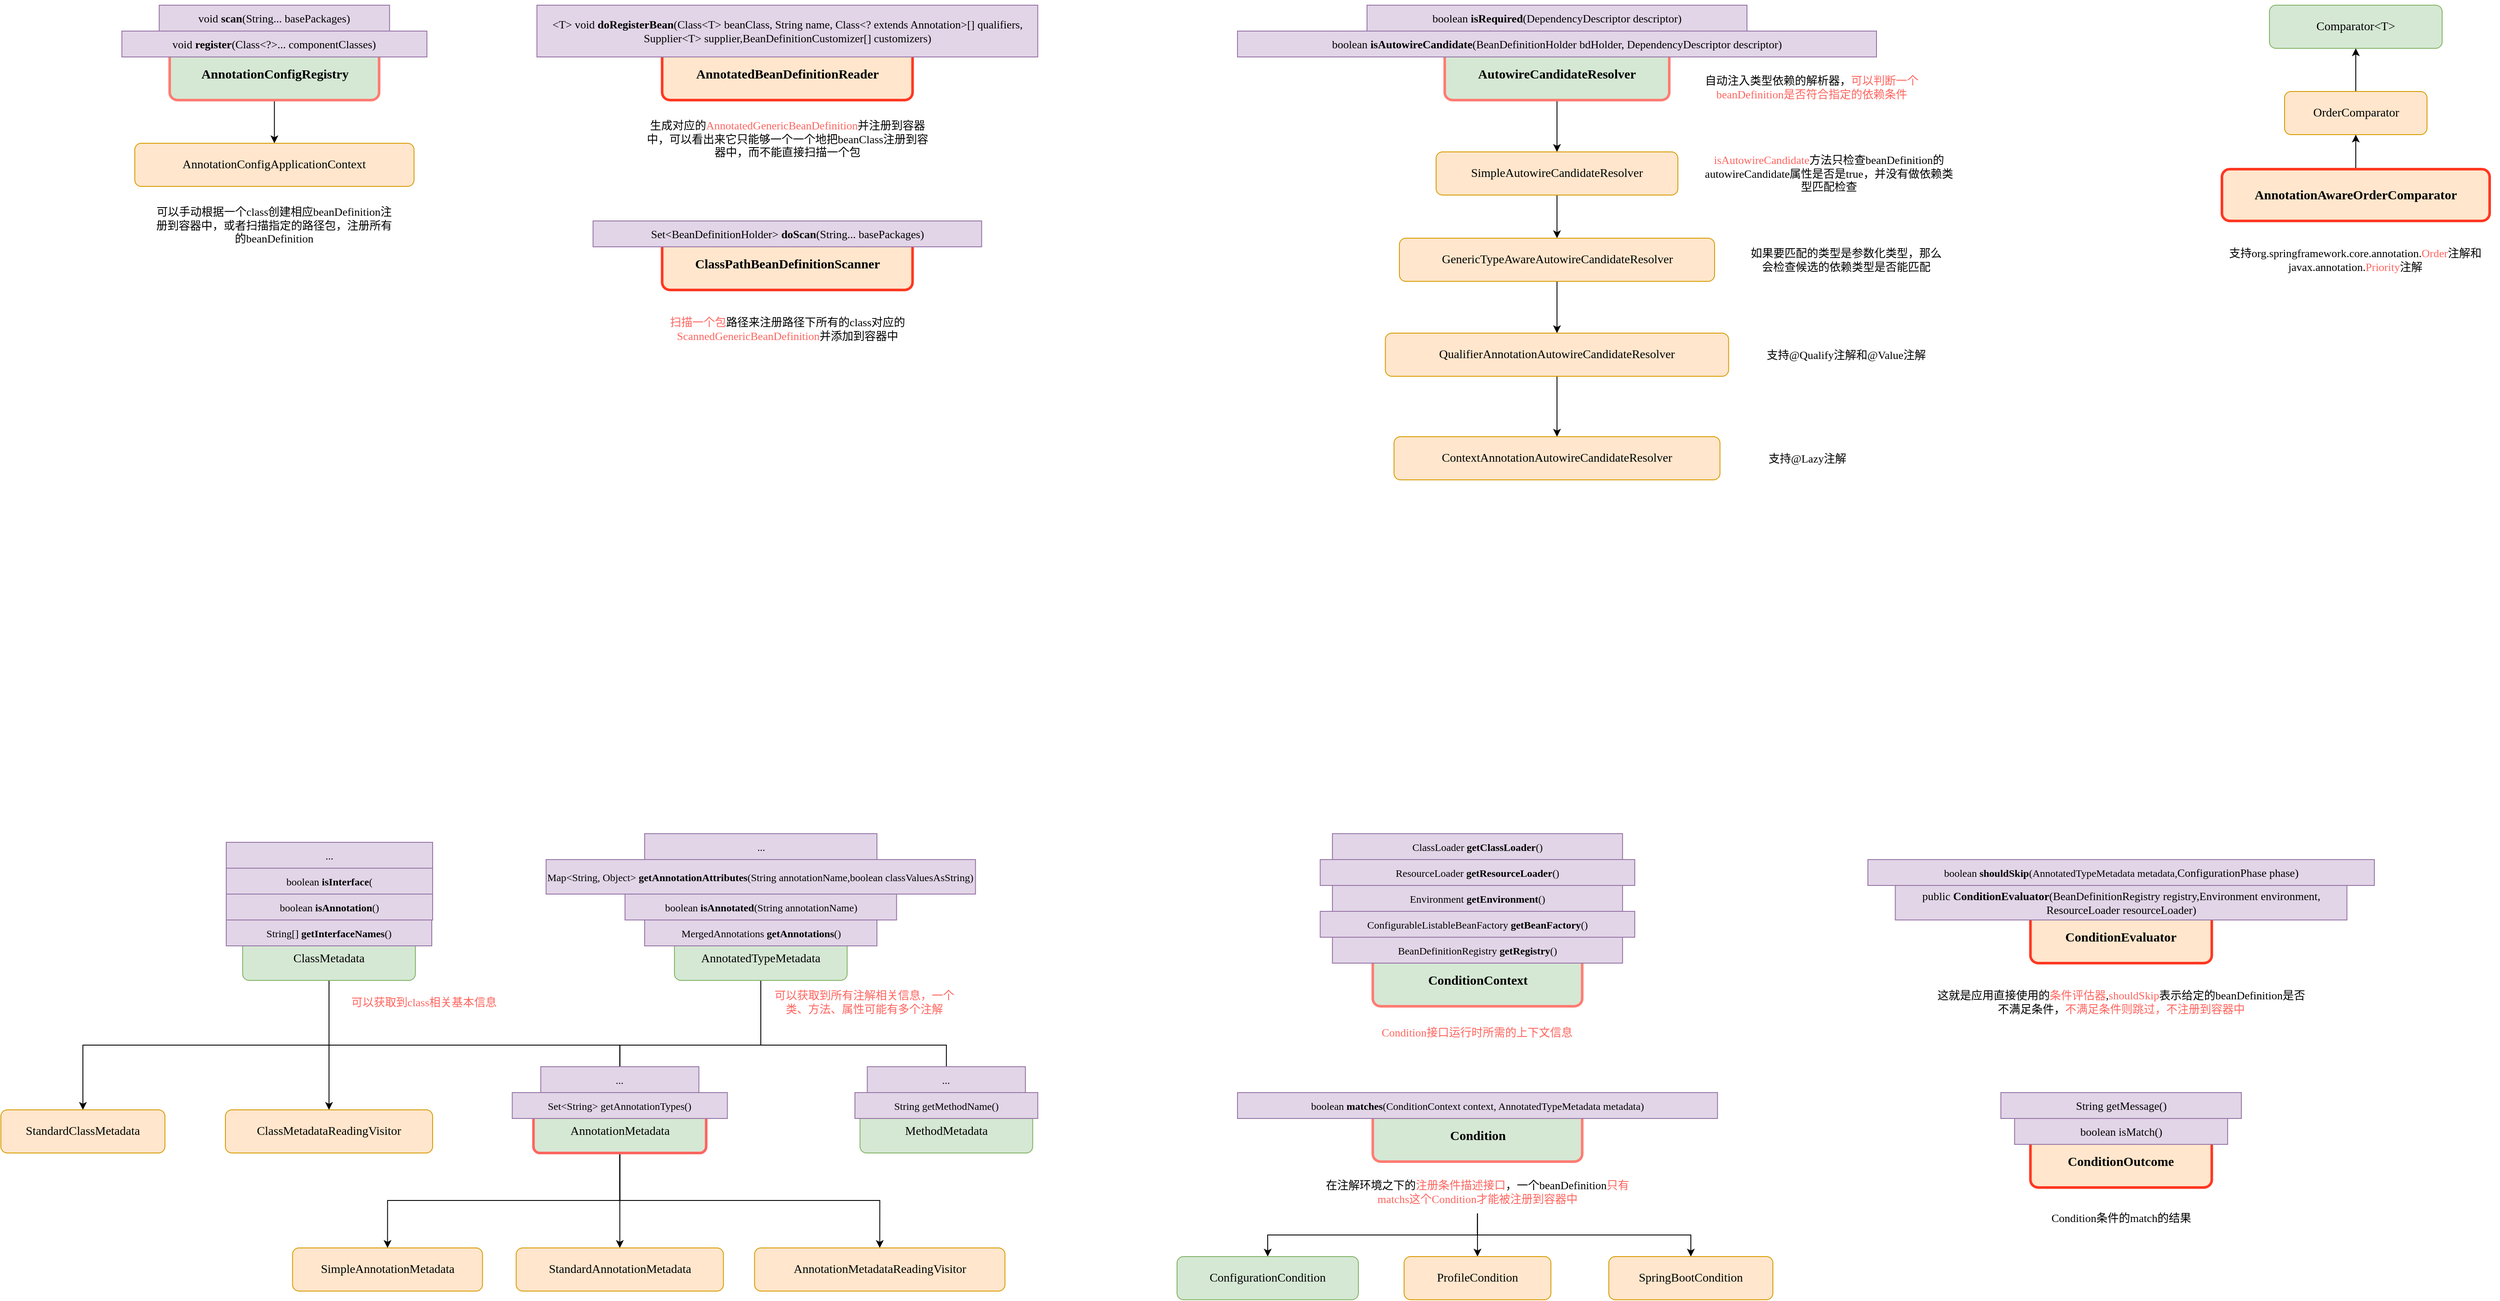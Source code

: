 <mxfile version="13.0.3" type="google"><diagram id="8NYRrBL7XWvemKM7PlfR" name="Page-1"><mxGraphModel dx="1426" dy="-1544" grid="1" gridSize="10" guides="1" tooltips="1" connect="1" arrows="1" fold="1" page="1" pageScale="1" pageWidth="827" pageHeight="1169" math="0" shadow="0"><root><mxCell id="0"/><mxCell id="1" parent="0"/><mxCell id="WQTtd2oGuUs_yXmjrwcn-8" style="edgeStyle=orthogonalEdgeStyle;rounded=0;orthogonalLoop=1;jettySize=auto;html=1;exitX=0.5;exitY=1;exitDx=0;exitDy=0;entryX=0.5;entryY=0;entryDx=0;entryDy=0;" parent="1" source="WQTtd2oGuUs_yXmjrwcn-1" target="WQTtd2oGuUs_yXmjrwcn-6" edge="1"><mxGeometry relative="1" as="geometry"/></mxCell><mxCell id="WQTtd2oGuUs_yXmjrwcn-1" value="&lt;pre style=&quot;font-family: &amp;#34;menlo&amp;#34;&quot;&gt;&lt;pre style=&quot;font-family: &amp;#34;menlo&amp;#34; ; font-size: 11.3pt&quot;&gt;&lt;pre style=&quot;font-family: &amp;#34;menlo&amp;#34; ; font-size: 11.3pt&quot;&gt;&lt;b&gt;AnnotationConfigRegistry&lt;/b&gt;&lt;/pre&gt;&lt;/pre&gt;&lt;/pre&gt;" style="rounded=1;whiteSpace=wrap;html=1;fontFamily=menlo;fillColor=#d5e8d4;strokeColor=#FF7C73;strokeWidth=3;" parent="1" vertex="1"><mxGeometry x="273.5" y="2450" width="242.5" height="60" as="geometry"/></mxCell><mxCell id="WQTtd2oGuUs_yXmjrwcn-2" value="&lt;pre style=&quot;font-family: &amp;#34;menlo&amp;#34;&quot;&gt;&lt;pre style=&quot;font-family: &amp;#34;menlo&amp;#34;&quot;&gt;&lt;font style=&quot;font-size: 13px&quot;&gt;void&lt;span style=&quot;font-weight: bold&quot;&gt; &lt;/span&gt;&lt;b&gt;register&lt;/b&gt;(Class&amp;lt;?&amp;gt;... componentClasses)&lt;/font&gt;&lt;/pre&gt;&lt;/pre&gt;" style="rounded=0;whiteSpace=wrap;html=1;fontSize=13;fillColor=#e1d5e7;strokeColor=#9673a6;" parent="1" vertex="1"><mxGeometry x="218.13" y="2430" width="353.25" height="30" as="geometry"/></mxCell><mxCell id="WQTtd2oGuUs_yXmjrwcn-6" value="&lt;pre style=&quot;font-family: &amp;#34;menlo&amp;#34;&quot;&gt;&lt;pre style=&quot;font-family: &amp;#34;menlo&amp;#34;&quot;&gt;&lt;pre style=&quot;font-family: &amp;#34;menlo&amp;#34;&quot;&gt;&lt;pre style=&quot;font-family: &amp;#34;menlo&amp;#34;&quot;&gt;&lt;pre style=&quot;font-family: &amp;#34;menlo&amp;#34;&quot;&gt;&lt;pre style=&quot;font-family: &amp;#34;menlo&amp;#34;&quot;&gt;&lt;pre style=&quot;font-family: &amp;#34;menlo&amp;#34;&quot;&gt;&lt;pre style=&quot;font-family: &amp;#34;menlo&amp;#34;&quot;&gt;&lt;pre style=&quot;font-family: &amp;#34;menlo&amp;#34;&quot;&gt;&lt;pre style=&quot;font-family: &amp;#34;menlo&amp;#34;&quot;&gt;&lt;font style=&quot;font-size: 14px&quot;&gt;AnnotationConfigApplicationContext&lt;/font&gt;&lt;/pre&gt;&lt;/pre&gt;&lt;/pre&gt;&lt;/pre&gt;&lt;/pre&gt;&lt;/pre&gt;&lt;/pre&gt;&lt;/pre&gt;&lt;/pre&gt;&lt;/pre&gt;" style="rounded=1;whiteSpace=wrap;html=1;fontFamily=menlo;fillColor=#ffe6cc;strokeColor=#d79b00;" parent="1" vertex="1"><mxGeometry x="233.08" y="2560" width="323.36" height="50" as="geometry"/></mxCell><mxCell id="WQTtd2oGuUs_yXmjrwcn-7" value="&lt;pre style=&quot;font-family: &amp;#34;menlo&amp;#34;&quot;&gt;&lt;pre style=&quot;font-family: &amp;#34;menlo&amp;#34;&quot;&gt;&lt;pre style=&quot;font-family: &amp;#34;menlo&amp;#34;&quot;&gt;&lt;font style=&quot;font-size: 13px&quot;&gt;void&lt;span style=&quot;font-weight: bold&quot;&gt; &lt;/span&gt;&lt;b&gt;scan&lt;/b&gt;(String... basePackages)&lt;/font&gt;&lt;/pre&gt;&lt;/pre&gt;&lt;/pre&gt;" style="rounded=0;whiteSpace=wrap;html=1;fontSize=13;fillColor=#e1d5e7;strokeColor=#9673a6;" parent="1" vertex="1"><mxGeometry x="261.38" y="2400" width="266.75" height="30" as="geometry"/></mxCell><mxCell id="WQTtd2oGuUs_yXmjrwcn-9" value="&lt;font face=&quot;menlo&quot;&gt;&lt;span style=&quot;font-size: 13px&quot;&gt;可以手动根据一个class创建相应beanDefinition注册到容器中，或者扫描指定的路径包，注册所有的beanDefinition&lt;/span&gt;&lt;/font&gt;" style="text;html=1;strokeColor=none;fillColor=none;align=center;verticalAlign=middle;whiteSpace=wrap;rounded=0;" parent="1" vertex="1"><mxGeometry x="253.12" y="2630" width="283.25" height="50" as="geometry"/></mxCell><mxCell id="WQTtd2oGuUs_yXmjrwcn-10" value="&lt;pre style=&quot;font-family: &amp;#34;menlo&amp;#34;&quot;&gt;&lt;pre style=&quot;font-family: &amp;#34;menlo&amp;#34; ; font-size: 11.3pt&quot;&gt;&lt;pre style=&quot;font-family: &amp;#34;menlo&amp;#34; ; font-size: 11.3pt&quot;&gt;&lt;pre style=&quot;font-family: &amp;#34;menlo&amp;#34; ; font-size: 11.3pt&quot;&gt;&lt;pre style=&quot;font-family: &amp;#34;menlo&amp;#34; ; font-size: 11.3pt&quot;&gt;&lt;b&gt;AnnotatedBeanDefinitionReader&lt;/b&gt;&lt;/pre&gt;&lt;/pre&gt;&lt;/pre&gt;&lt;/pre&gt;&lt;/pre&gt;" style="rounded=1;whiteSpace=wrap;html=1;fontFamily=menlo;fillColor=#ffe6cc;strokeColor=#FF3721;strokeWidth=3;" parent="1" vertex="1"><mxGeometry x="843.75" y="2450" width="290" height="60" as="geometry"/></mxCell><mxCell id="WQTtd2oGuUs_yXmjrwcn-12" value="&lt;font style=&quot;font-size: 13px&quot;&gt;&lt;font face=&quot;menlo&quot;&gt;生成对应的&lt;/font&gt;&lt;span style=&quot;font-family: &amp;#34;menlo&amp;#34;&quot;&gt;&lt;font color=&quot;#ff645e&quot;&gt;AnnotatedGenericBeanDefinition&lt;/font&gt;并注册到容器中，可以看出来它只能够一个一个地把beanClass注册到容器中，而不能直接扫描一个包&lt;/span&gt;&lt;/font&gt;" style="text;html=1;strokeColor=none;fillColor=none;align=center;verticalAlign=middle;whiteSpace=wrap;rounded=0;fontSize=13;fontFamily=menlo;" parent="1" vertex="1"><mxGeometry x="822.75" y="2520" width="332" height="70" as="geometry"/></mxCell><mxCell id="WQTtd2oGuUs_yXmjrwcn-14" value="&lt;font face=&quot;menlo&quot;&gt;&amp;lt;T&amp;gt; void &lt;b&gt;doRegisterBean&lt;/b&gt;(Class&amp;lt;T&amp;gt; beanClass, String name, Class&amp;lt;? extends Annotation&amp;gt;[] qualifiers, Supplier&amp;lt;T&amp;gt; supplier,BeanDefinitionCustomizer[] customizers)&lt;/font&gt;" style="rounded=0;fontSize=13;fillColor=#e1d5e7;strokeColor=#9673a6;whiteSpace=wrap;html=1;" parent="1" vertex="1"><mxGeometry x="698.75" y="2400" width="580" height="60" as="geometry"/></mxCell><mxCell id="WQTtd2oGuUs_yXmjrwcn-15" value="&lt;pre style=&quot;font-family: &amp;#34;menlo&amp;#34;&quot;&gt;&lt;pre style=&quot;font-family: &amp;#34;menlo&amp;#34; ; font-size: 11.3pt&quot;&gt;&lt;pre style=&quot;font-family: &amp;#34;menlo&amp;#34; ; font-size: 11.3pt&quot;&gt;&lt;pre style=&quot;font-family: &amp;#34;menlo&amp;#34; ; font-size: 11.3pt&quot;&gt;&lt;pre style=&quot;font-family: &amp;#34;menlo&amp;#34; ; font-size: 11.3pt&quot;&gt;&lt;pre style=&quot;font-family: &amp;#34;menlo&amp;#34; ; font-size: 11.3pt&quot;&gt;&lt;b&gt;ClassPathBeanDefinitionScanner&lt;/b&gt;&lt;/pre&gt;&lt;/pre&gt;&lt;/pre&gt;&lt;/pre&gt;&lt;/pre&gt;&lt;/pre&gt;" style="rounded=1;whiteSpace=wrap;html=1;fontFamily=menlo;fillColor=#ffe6cc;strokeColor=#FF3721;strokeWidth=3;" parent="1" vertex="1"><mxGeometry x="843.75" y="2670" width="290" height="60" as="geometry"/></mxCell><mxCell id="WQTtd2oGuUs_yXmjrwcn-16" value="&lt;font color=&quot;#ff645e&quot;&gt;扫描一个包&lt;/font&gt;路径来注册路径下所有的class对应的&lt;span style=&quot;font-family: &amp;#34;menlo&amp;#34;&quot;&gt;&lt;font style=&quot;font-size: 13px&quot; color=&quot;#ff645e&quot;&gt;ScannedGenericBeanDefinition&lt;/font&gt;&lt;font style=&quot;font-size: 13px&quot;&gt;并添加到容器中&lt;/font&gt;&lt;/span&gt;" style="text;html=1;strokeColor=none;fillColor=none;align=center;verticalAlign=middle;whiteSpace=wrap;rounded=0;fontSize=13;fontFamily=menlo;" parent="1" vertex="1"><mxGeometry x="822.75" y="2750" width="332" height="50" as="geometry"/></mxCell><mxCell id="WQTtd2oGuUs_yXmjrwcn-17" value="&lt;pre style=&quot;font-family: &amp;#34;menlo&amp;#34;&quot;&gt;&lt;font style=&quot;font-size: 13px&quot;&gt;Set&amp;lt;BeanDefinitionHolder&amp;gt; &lt;b&gt;doScan&lt;/b&gt;(String... basePackages)&lt;/font&gt;&lt;/pre&gt;" style="rounded=0;fontSize=13;fillColor=#e1d5e7;strokeColor=#9673a6;whiteSpace=wrap;html=1;" parent="1" vertex="1"><mxGeometry x="763.75" y="2650" width="450" height="30" as="geometry"/></mxCell><mxCell id="WQTtd2oGuUs_yXmjrwcn-32" style="edgeStyle=orthogonalEdgeStyle;rounded=0;orthogonalLoop=1;jettySize=auto;html=1;exitX=0.5;exitY=1;exitDx=0;exitDy=0;entryX=0.5;entryY=0;entryDx=0;entryDy=0;" parent="1" source="WQTtd2oGuUs_yXmjrwcn-18" target="WQTtd2oGuUs_yXmjrwcn-31" edge="1"><mxGeometry relative="1" as="geometry"/></mxCell><mxCell id="WQTtd2oGuUs_yXmjrwcn-34" style="edgeStyle=orthogonalEdgeStyle;rounded=0;orthogonalLoop=1;jettySize=auto;html=1;exitX=0.5;exitY=1;exitDx=0;exitDy=0;entryX=0.5;entryY=0;entryDx=0;entryDy=0;" parent="1" source="WQTtd2oGuUs_yXmjrwcn-18" target="WQTtd2oGuUs_yXmjrwcn-33" edge="1"><mxGeometry relative="1" as="geometry"/></mxCell><mxCell id="WQTtd2oGuUs_yXmjrwcn-38" style="edgeStyle=orthogonalEdgeStyle;rounded=0;orthogonalLoop=1;jettySize=auto;html=1;exitX=0.5;exitY=1;exitDx=0;exitDy=0;entryX=0.5;entryY=0;entryDx=0;entryDy=0;" parent="1" source="WQTtd2oGuUs_yXmjrwcn-18" target="WQTtd2oGuUs_yXmjrwcn-35" edge="1"><mxGeometry relative="1" as="geometry"/></mxCell><mxCell id="WQTtd2oGuUs_yXmjrwcn-18" value="&lt;pre style=&quot;font-family: &amp;#34;menlo&amp;#34;&quot;&gt;&lt;pre style=&quot;font-family: &amp;#34;menlo&amp;#34;&quot;&gt;&lt;pre style=&quot;font-family: &amp;#34;menlo&amp;#34;&quot;&gt;&lt;font style=&quot;font-size: 14px&quot;&gt;AnnotationMetadata&lt;/font&gt;&lt;/pre&gt;&lt;/pre&gt;&lt;/pre&gt;" style="rounded=1;whiteSpace=wrap;html=1;fontFamily=menlo;fillColor=#d5e8d4;strokeColor=#FF645E;strokeWidth=3;" parent="1" vertex="1"><mxGeometry x="694.75" y="3680" width="200" height="50" as="geometry"/></mxCell><mxCell id="WQTtd2oGuUs_yXmjrwcn-24" style="edgeStyle=orthogonalEdgeStyle;rounded=0;orthogonalLoop=1;jettySize=auto;html=1;exitX=0.5;exitY=1;exitDx=0;exitDy=0;entryX=0.5;entryY=0;entryDx=0;entryDy=0;" parent="1" source="WQTtd2oGuUs_yXmjrwcn-19" target="WQTtd2oGuUs_yXmjrwcn-23" edge="1"><mxGeometry relative="1" as="geometry"/></mxCell><mxCell id="WQTtd2oGuUs_yXmjrwcn-26" style="edgeStyle=orthogonalEdgeStyle;rounded=0;orthogonalLoop=1;jettySize=auto;html=1;exitX=0.5;exitY=1;exitDx=0;exitDy=0;entryX=0.5;entryY=0;entryDx=0;entryDy=0;" parent="1" source="WQTtd2oGuUs_yXmjrwcn-19" target="WQTtd2oGuUs_yXmjrwcn-25" edge="1"><mxGeometry relative="1" as="geometry"/></mxCell><mxCell id="WQTtd2oGuUs_yXmjrwcn-27" style="edgeStyle=orthogonalEdgeStyle;rounded=0;orthogonalLoop=1;jettySize=auto;html=1;exitX=0.5;exitY=1;exitDx=0;exitDy=0;entryX=0.5;entryY=0;entryDx=0;entryDy=0;" parent="1" source="WQTtd2oGuUs_yXmjrwcn-19" target="WQTtd2oGuUs_yXmjrwcn-18" edge="1"><mxGeometry relative="1" as="geometry"/></mxCell><mxCell id="WQTtd2oGuUs_yXmjrwcn-19" value="&lt;pre style=&quot;font-family: &amp;#34;menlo&amp;#34;&quot;&gt;&lt;pre style=&quot;font-family: &amp;#34;menlo&amp;#34;&quot;&gt;&lt;pre style=&quot;font-family: &amp;#34;menlo&amp;#34;&quot;&gt;&lt;pre style=&quot;font-family: &amp;#34;menlo&amp;#34;&quot;&gt;&lt;font style=&quot;font-size: 14px&quot;&gt;ClassMetadata&lt;/font&gt;&lt;/pre&gt;&lt;/pre&gt;&lt;/pre&gt;&lt;/pre&gt;" style="rounded=1;whiteSpace=wrap;html=1;fontFamily=menlo;fillColor=#d5e8d4;strokeColor=#82b366;" parent="1" vertex="1"><mxGeometry x="358" y="3480" width="200" height="50" as="geometry"/></mxCell><mxCell id="WQTtd2oGuUs_yXmjrwcn-28" style="edgeStyle=orthogonalEdgeStyle;rounded=0;orthogonalLoop=1;jettySize=auto;html=1;exitX=0.5;exitY=1;exitDx=0;exitDy=0;entryX=0.5;entryY=0;entryDx=0;entryDy=0;" parent="1" source="WQTtd2oGuUs_yXmjrwcn-20" target="WQTtd2oGuUs_yXmjrwcn-18" edge="1"><mxGeometry relative="1" as="geometry"/></mxCell><mxCell id="WQTtd2oGuUs_yXmjrwcn-30" style="edgeStyle=orthogonalEdgeStyle;rounded=0;orthogonalLoop=1;jettySize=auto;html=1;exitX=0.5;exitY=1;exitDx=0;exitDy=0;entryX=0.5;entryY=0;entryDx=0;entryDy=0;" parent="1" source="WQTtd2oGuUs_yXmjrwcn-20" target="WQTtd2oGuUs_yXmjrwcn-29" edge="1"><mxGeometry relative="1" as="geometry"/></mxCell><mxCell id="WQTtd2oGuUs_yXmjrwcn-20" value="&lt;pre style=&quot;font-family: &amp;#34;menlo&amp;#34;&quot;&gt;&lt;pre style=&quot;font-family: &amp;#34;menlo&amp;#34;&quot;&gt;&lt;pre style=&quot;font-family: &amp;#34;menlo&amp;#34;&quot;&gt;&lt;pre style=&quot;font-family: &amp;#34;menlo&amp;#34;&quot;&gt;&lt;pre style=&quot;font-family: &amp;#34;menlo&amp;#34;&quot;&gt;&lt;font style=&quot;font-size: 14px&quot;&gt;AnnotatedTypeMetadata&lt;/font&gt;&lt;/pre&gt;&lt;/pre&gt;&lt;/pre&gt;&lt;/pre&gt;&lt;/pre&gt;" style="rounded=1;whiteSpace=wrap;html=1;fontFamily=menlo;fillColor=#d5e8d4;strokeColor=#82b366;" parent="1" vertex="1"><mxGeometry x="858" y="3480" width="200" height="50" as="geometry"/></mxCell><mxCell id="WQTtd2oGuUs_yXmjrwcn-23" value="&lt;pre style=&quot;font-family: &amp;#34;menlo&amp;#34;&quot;&gt;&lt;pre style=&quot;font-family: &amp;#34;menlo&amp;#34;&quot;&gt;&lt;pre style=&quot;font-family: &amp;#34;menlo&amp;#34;&quot;&gt;&lt;pre style=&quot;font-family: &amp;#34;menlo&amp;#34;&quot;&gt;&lt;pre style=&quot;font-family: &amp;#34;menlo&amp;#34;&quot;&gt;&lt;pre style=&quot;font-family: &amp;#34;menlo&amp;#34;&quot;&gt;&lt;font style=&quot;font-size: 14px&quot;&gt;StandardClassMetadata&lt;/font&gt;&lt;/pre&gt;&lt;/pre&gt;&lt;/pre&gt;&lt;/pre&gt;&lt;/pre&gt;&lt;/pre&gt;" style="rounded=1;whiteSpace=wrap;html=1;fontFamily=menlo;fillColor=#ffe6cc;strokeColor=#d79b00;" parent="1" vertex="1"><mxGeometry x="78" y="3680" width="190" height="50" as="geometry"/></mxCell><mxCell id="WQTtd2oGuUs_yXmjrwcn-25" value="&lt;pre style=&quot;font-family: &amp;#34;menlo&amp;#34;&quot;&gt;&lt;pre style=&quot;font-family: &amp;#34;menlo&amp;#34;&quot;&gt;&lt;pre style=&quot;font-family: &amp;#34;menlo&amp;#34;&quot;&gt;&lt;pre style=&quot;font-family: &amp;#34;menlo&amp;#34;&quot;&gt;&lt;pre style=&quot;font-family: &amp;#34;menlo&amp;#34;&quot;&gt;&lt;pre style=&quot;font-family: &amp;#34;menlo&amp;#34;&quot;&gt;&lt;pre style=&quot;font-family: &amp;#34;menlo&amp;#34;&quot;&gt;&lt;font style=&quot;font-size: 14px&quot;&gt;ClassMetadataReadingVisitor&lt;/font&gt;&lt;/pre&gt;&lt;/pre&gt;&lt;/pre&gt;&lt;/pre&gt;&lt;/pre&gt;&lt;/pre&gt;&lt;/pre&gt;" style="rounded=1;whiteSpace=wrap;html=1;fontFamily=menlo;fillColor=#ffe6cc;strokeColor=#d79b00;" parent="1" vertex="1"><mxGeometry x="338" y="3680" width="240" height="50" as="geometry"/></mxCell><mxCell id="WQTtd2oGuUs_yXmjrwcn-29" value="&lt;pre style=&quot;font-family: &amp;#34;menlo&amp;#34;&quot;&gt;&lt;pre style=&quot;font-family: &amp;#34;menlo&amp;#34;&quot;&gt;&lt;pre style=&quot;font-family: &amp;#34;menlo&amp;#34;&quot;&gt;&lt;pre style=&quot;font-family: &amp;#34;menlo&amp;#34;&quot;&gt;&lt;font style=&quot;font-size: 14px&quot;&gt;MethodMetadata&lt;/font&gt;&lt;/pre&gt;&lt;/pre&gt;&lt;/pre&gt;&lt;/pre&gt;" style="rounded=1;whiteSpace=wrap;html=1;fontFamily=menlo;fillColor=#d5e8d4;strokeColor=#82b366;" parent="1" vertex="1"><mxGeometry x="1072.88" y="3680" width="200" height="50" as="geometry"/></mxCell><mxCell id="WQTtd2oGuUs_yXmjrwcn-31" value="&lt;pre style=&quot;font-family: &amp;#34;menlo&amp;#34;&quot;&gt;&lt;pre style=&quot;font-family: &amp;#34;menlo&amp;#34;&quot;&gt;&lt;pre style=&quot;font-family: &amp;#34;menlo&amp;#34;&quot;&gt;&lt;pre style=&quot;font-family: &amp;#34;menlo&amp;#34;&quot;&gt;&lt;pre style=&quot;font-family: &amp;#34;menlo&amp;#34;&quot;&gt;&lt;pre style=&quot;font-family: &amp;#34;menlo&amp;#34;&quot;&gt;&lt;pre style=&quot;font-family: &amp;#34;menlo&amp;#34;&quot;&gt;&lt;font style=&quot;font-size: 14px&quot;&gt;SimpleAnnotationMetadata&lt;/font&gt;&lt;/pre&gt;&lt;/pre&gt;&lt;/pre&gt;&lt;/pre&gt;&lt;/pre&gt;&lt;/pre&gt;&lt;/pre&gt;" style="rounded=1;whiteSpace=wrap;html=1;fontFamily=menlo;fillColor=#ffe6cc;strokeColor=#d79b00;" parent="1" vertex="1"><mxGeometry x="415.75" y="3840" width="220" height="50" as="geometry"/></mxCell><mxCell id="WQTtd2oGuUs_yXmjrwcn-33" value="&lt;pre style=&quot;font-family: &amp;#34;menlo&amp;#34;&quot;&gt;&lt;pre style=&quot;font-family: &amp;#34;menlo&amp;#34;&quot;&gt;&lt;pre style=&quot;font-family: &amp;#34;menlo&amp;#34;&quot;&gt;&lt;pre style=&quot;font-family: &amp;#34;menlo&amp;#34;&quot;&gt;&lt;pre style=&quot;font-family: &amp;#34;menlo&amp;#34;&quot;&gt;&lt;pre style=&quot;font-family: &amp;#34;menlo&amp;#34;&quot;&gt;&lt;pre style=&quot;font-family: &amp;#34;menlo&amp;#34;&quot;&gt;&lt;pre style=&quot;font-family: &amp;#34;menlo&amp;#34;&quot;&gt;&lt;font style=&quot;font-size: 14px&quot;&gt;StandardAnnotationMetadata&lt;/font&gt;&lt;/pre&gt;&lt;/pre&gt;&lt;/pre&gt;&lt;/pre&gt;&lt;/pre&gt;&lt;/pre&gt;&lt;/pre&gt;&lt;/pre&gt;" style="rounded=1;whiteSpace=wrap;html=1;fontFamily=menlo;fillColor=#ffe6cc;strokeColor=#d79b00;" parent="1" vertex="1"><mxGeometry x="674.75" y="3840" width="240" height="50" as="geometry"/></mxCell><mxCell id="WQTtd2oGuUs_yXmjrwcn-35" value="&lt;pre style=&quot;font-family: &amp;#34;menlo&amp;#34;&quot;&gt;&lt;pre style=&quot;font-family: &amp;#34;menlo&amp;#34;&quot;&gt;&lt;pre style=&quot;font-family: &amp;#34;menlo&amp;#34;&quot;&gt;&lt;pre style=&quot;font-family: &amp;#34;menlo&amp;#34;&quot;&gt;&lt;pre style=&quot;font-family: &amp;#34;menlo&amp;#34;&quot;&gt;&lt;pre style=&quot;font-family: &amp;#34;menlo&amp;#34;&quot;&gt;&lt;pre style=&quot;font-family: &amp;#34;menlo&amp;#34;&quot;&gt;&lt;pre style=&quot;font-family: &amp;#34;menlo&amp;#34;&quot;&gt;&lt;pre style=&quot;font-family: &amp;#34;menlo&amp;#34;&quot;&gt;&lt;font style=&quot;font-size: 14px&quot;&gt;AnnotationMetadataReadingVisitor&lt;/font&gt;&lt;/pre&gt;&lt;/pre&gt;&lt;/pre&gt;&lt;/pre&gt;&lt;/pre&gt;&lt;/pre&gt;&lt;/pre&gt;&lt;/pre&gt;&lt;/pre&gt;" style="rounded=1;whiteSpace=wrap;html=1;fontFamily=menlo;fillColor=#ffe6cc;strokeColor=#d79b00;" parent="1" vertex="1"><mxGeometry x="950.75" y="3840" width="290" height="50" as="geometry"/></mxCell><mxCell id="WQTtd2oGuUs_yXmjrwcn-39" value="&lt;pre style=&quot;font-family: &amp;#34;menlo&amp;#34;&quot;&gt;&lt;pre style=&quot;font-family: &amp;#34;menlo&amp;#34;&quot;&gt;&lt;pre style=&quot;font-family: &amp;#34;menlo&amp;#34;&quot;&gt;&lt;font style=&quot;font-size: 12px&quot;&gt;String[] &lt;b&gt;getInterfaceNames&lt;/b&gt;()&lt;/font&gt;&lt;/pre&gt;&lt;/pre&gt;&lt;/pre&gt;" style="rounded=0;whiteSpace=wrap;html=1;fontSize=13;fillColor=#e1d5e7;strokeColor=#9673a6;" parent="1" vertex="1"><mxGeometry x="339" y="3460" width="238" height="30" as="geometry"/></mxCell><mxCell id="WQTtd2oGuUs_yXmjrwcn-40" value="&lt;pre style=&quot;font-family: &amp;#34;menlo&amp;#34;&quot;&gt;&lt;pre style=&quot;font-family: &amp;#34;menlo&amp;#34;&quot;&gt;&lt;pre style=&quot;font-family: &amp;#34;menlo&amp;#34;&quot;&gt;&lt;pre style=&quot;font-family: &amp;#34;menlo&amp;#34;&quot;&gt;&lt;font style=&quot;font-size: 12px&quot;&gt;boolean&lt;span style=&quot;font-weight: bold&quot;&gt; &lt;/span&gt;&lt;b&gt;isInterface&lt;/b&gt;(&lt;/font&gt;&lt;/pre&gt;&lt;/pre&gt;&lt;/pre&gt;&lt;/pre&gt;" style="rounded=0;whiteSpace=wrap;html=1;fontSize=13;fillColor=#e1d5e7;strokeColor=#9673a6;" parent="1" vertex="1"><mxGeometry x="339" y="3400" width="239" height="30" as="geometry"/></mxCell><mxCell id="WQTtd2oGuUs_yXmjrwcn-41" value="&lt;pre style=&quot;font-family: &amp;#34;menlo&amp;#34;&quot;&gt;&lt;pre style=&quot;font-family: &amp;#34;menlo&amp;#34;&quot;&gt;&lt;pre style=&quot;font-family: &amp;#34;menlo&amp;#34;&quot;&gt;&lt;pre style=&quot;font-family: &amp;#34;menlo&amp;#34;&quot;&gt;&lt;pre style=&quot;font-family: &amp;#34;menlo&amp;#34;&quot;&gt;&lt;font style=&quot;font-size: 12px&quot;&gt;boolean &lt;b&gt;isAnnotation&lt;/b&gt;()&lt;/font&gt;&lt;/pre&gt;&lt;/pre&gt;&lt;/pre&gt;&lt;/pre&gt;&lt;/pre&gt;" style="rounded=0;whiteSpace=wrap;html=1;fontSize=13;fillColor=#e1d5e7;strokeColor=#9673a6;" parent="1" vertex="1"><mxGeometry x="339" y="3430" width="239" height="30" as="geometry"/></mxCell><mxCell id="WQTtd2oGuUs_yXmjrwcn-42" value="&lt;pre style=&quot;font-family: &amp;#34;menlo&amp;#34;&quot;&gt;&lt;pre style=&quot;font-family: &amp;#34;menlo&amp;#34;&quot;&gt;&lt;pre style=&quot;font-family: &amp;#34;menlo&amp;#34;&quot;&gt;&lt;pre style=&quot;font-family: &amp;#34;menlo&amp;#34;&quot;&gt;&lt;pre style=&quot;font-family: &amp;#34;menlo&amp;#34;&quot;&gt;&lt;font style=&quot;font-size: 12px&quot;&gt;...&lt;/font&gt;&lt;/pre&gt;&lt;/pre&gt;&lt;/pre&gt;&lt;/pre&gt;&lt;/pre&gt;" style="rounded=0;whiteSpace=wrap;html=1;fontSize=13;fillColor=#e1d5e7;strokeColor=#9673a6;" parent="1" vertex="1"><mxGeometry x="339" y="3370" width="239" height="30" as="geometry"/></mxCell><mxCell id="WQTtd2oGuUs_yXmjrwcn-43" value="&lt;font color=&quot;#ff645e&quot;&gt;可以获取到class相关基本信息&lt;/font&gt;" style="text;html=1;strokeColor=none;fillColor=none;align=center;verticalAlign=middle;whiteSpace=wrap;rounded=0;fontSize=13;fontFamily=menlo;" parent="1" vertex="1"><mxGeometry x="468" y="3540" width="200" height="30" as="geometry"/></mxCell><mxCell id="WQTtd2oGuUs_yXmjrwcn-44" value="&lt;pre style=&quot;font-family: &amp;#34;menlo&amp;#34;&quot;&gt;&lt;pre style=&quot;font-family: &amp;#34;menlo&amp;#34;&quot;&gt;&lt;pre style=&quot;font-family: &amp;#34;menlo&amp;#34;&quot;&gt;&lt;pre style=&quot;font-family: &amp;#34;menlo&amp;#34;&quot;&gt;&lt;font style=&quot;font-size: 12px&quot;&gt;MergedAnnotations &lt;b&gt;getAnnotations&lt;/b&gt;()&lt;/font&gt;&lt;/pre&gt;&lt;/pre&gt;&lt;/pre&gt;&lt;/pre&gt;" style="rounded=0;whiteSpace=wrap;html=1;fontSize=13;fillColor=#e1d5e7;strokeColor=#9673a6;" parent="1" vertex="1"><mxGeometry x="823.5" y="3460" width="269" height="30" as="geometry"/></mxCell><mxCell id="WQTtd2oGuUs_yXmjrwcn-45" value="&lt;pre style=&quot;font-family: &amp;#34;menlo&amp;#34;&quot;&gt;&lt;pre style=&quot;font-family: &amp;#34;menlo&amp;#34;&quot;&gt;&lt;pre style=&quot;font-family: &amp;#34;menlo&amp;#34;&quot;&gt;&lt;pre style=&quot;font-family: &amp;#34;menlo&amp;#34;&quot;&gt;&lt;pre style=&quot;font-family: &amp;#34;menlo&amp;#34;&quot;&gt;&lt;font style=&quot;font-size: 12px&quot;&gt;boolean &lt;b&gt;isAnnotated&lt;/b&gt;(String annotationName)&lt;/font&gt;&lt;/pre&gt;&lt;/pre&gt;&lt;/pre&gt;&lt;/pre&gt;&lt;/pre&gt;" style="rounded=0;whiteSpace=wrap;html=1;fontSize=13;fillColor=#e1d5e7;strokeColor=#9673a6;" parent="1" vertex="1"><mxGeometry x="800.75" y="3430" width="314.5" height="30" as="geometry"/></mxCell><mxCell id="WQTtd2oGuUs_yXmjrwcn-46" value="&lt;font face=&quot;menlo&quot; style=&quot;font-size: 12px&quot;&gt;Map&amp;lt;String, Object&amp;gt; &lt;b&gt;getAnnotationAttributes&lt;/b&gt;(String annotationName,boolean classValuesAsString)&lt;/font&gt;" style="rounded=0;whiteSpace=wrap;fontSize=13;fillColor=#e1d5e7;strokeColor=#9673a6;html=1;" parent="1" vertex="1"><mxGeometry x="709.38" y="3390" width="497.25" height="40" as="geometry"/></mxCell><mxCell id="WQTtd2oGuUs_yXmjrwcn-47" value="&lt;pre style=&quot;font-family: &amp;#34;menlo&amp;#34;&quot;&gt;&lt;pre style=&quot;font-family: &amp;#34;menlo&amp;#34;&quot;&gt;&lt;pre style=&quot;font-family: &amp;#34;menlo&amp;#34;&quot;&gt;&lt;pre style=&quot;font-family: &amp;#34;menlo&amp;#34;&quot;&gt;&lt;span style=&quot;font-size: 12px&quot;&gt;...&lt;/span&gt;&lt;/pre&gt;&lt;/pre&gt;&lt;/pre&gt;&lt;/pre&gt;" style="rounded=0;whiteSpace=wrap;html=1;fontSize=13;fillColor=#e1d5e7;strokeColor=#9673a6;" parent="1" vertex="1"><mxGeometry x="823.5" y="3360" width="269" height="30" as="geometry"/></mxCell><mxCell id="WQTtd2oGuUs_yXmjrwcn-48" value="&lt;font color=&quot;#ff645e&quot;&gt;可以获取到所有注解相关信息，一个类、方法、属性可能有多个注解&lt;/font&gt;" style="text;html=1;strokeColor=none;fillColor=none;align=center;verticalAlign=middle;whiteSpace=wrap;rounded=0;fontSize=13;fontFamily=menlo;" parent="1" vertex="1"><mxGeometry x="968" y="3540" width="220" height="30" as="geometry"/></mxCell><mxCell id="WQTtd2oGuUs_yXmjrwcn-49" value="&lt;pre style=&quot;font-family: &amp;#34;menlo&amp;#34;&quot;&gt;&lt;pre style=&quot;font-family: &amp;#34;menlo&amp;#34;&quot;&gt;&lt;pre style=&quot;font-family: &amp;#34;menlo&amp;#34;&quot;&gt;&lt;pre style=&quot;font-family: &amp;#34;menlo&amp;#34;&quot;&gt;&lt;pre style=&quot;font-family: &amp;#34;menlo&amp;#34;&quot;&gt;&lt;font style=&quot;font-size: 12px&quot;&gt;String getMethodName()&lt;/font&gt;&lt;/pre&gt;&lt;/pre&gt;&lt;/pre&gt;&lt;/pre&gt;&lt;/pre&gt;" style="rounded=0;whiteSpace=wrap;html=1;fontSize=13;fillColor=#e1d5e7;strokeColor=#9673a6;" parent="1" vertex="1"><mxGeometry x="1067" y="3660" width="211.75" height="30" as="geometry"/></mxCell><mxCell id="WQTtd2oGuUs_yXmjrwcn-50" value="&lt;pre style=&quot;font-family: &amp;#34;menlo&amp;#34;&quot;&gt;&lt;pre style=&quot;font-family: &amp;#34;menlo&amp;#34;&quot;&gt;&lt;pre style=&quot;font-family: &amp;#34;menlo&amp;#34;&quot;&gt;&lt;pre style=&quot;font-family: &amp;#34;menlo&amp;#34;&quot;&gt;&lt;pre style=&quot;font-family: &amp;#34;menlo&amp;#34;&quot;&gt;&lt;font style=&quot;font-size: 12px&quot;&gt;...&lt;/font&gt;&lt;/pre&gt;&lt;/pre&gt;&lt;/pre&gt;&lt;/pre&gt;&lt;/pre&gt;" style="rounded=0;whiteSpace=wrap;html=1;fontSize=13;fillColor=#e1d5e7;strokeColor=#9673a6;" parent="1" vertex="1"><mxGeometry x="1081.31" y="3630" width="183.12" height="30" as="geometry"/></mxCell><mxCell id="WQTtd2oGuUs_yXmjrwcn-51" value="&lt;pre style=&quot;font-family: &amp;#34;menlo&amp;#34;&quot;&gt;&lt;pre style=&quot;font-family: &amp;#34;menlo&amp;#34;&quot;&gt;&lt;pre style=&quot;font-family: &amp;#34;menlo&amp;#34;&quot;&gt;&lt;pre style=&quot;font-family: &amp;#34;menlo&amp;#34;&quot;&gt;&lt;pre style=&quot;font-family: &amp;#34;menlo&amp;#34;&quot;&gt;&lt;pre style=&quot;font-family: &amp;#34;menlo&amp;#34;&quot;&gt;&lt;font style=&quot;font-size: 12px&quot;&gt;Set&amp;lt;String&amp;gt; getAnnotationTypes()&lt;/font&gt;&lt;/pre&gt;&lt;/pre&gt;&lt;/pre&gt;&lt;/pre&gt;&lt;/pre&gt;&lt;/pre&gt;" style="rounded=0;whiteSpace=wrap;html=1;fontSize=13;fillColor=#e1d5e7;strokeColor=#9673a6;" parent="1" vertex="1"><mxGeometry x="670.19" y="3660" width="249.12" height="30" as="geometry"/></mxCell><mxCell id="WQTtd2oGuUs_yXmjrwcn-52" value="&lt;pre style=&quot;font-family: &amp;#34;menlo&amp;#34;&quot;&gt;&lt;pre style=&quot;font-family: &amp;#34;menlo&amp;#34;&quot;&gt;&lt;pre style=&quot;font-family: &amp;#34;menlo&amp;#34;&quot;&gt;&lt;pre style=&quot;font-family: &amp;#34;menlo&amp;#34;&quot;&gt;&lt;pre style=&quot;font-family: &amp;#34;menlo&amp;#34;&quot;&gt;&lt;font style=&quot;font-size: 12px&quot;&gt;...&lt;/font&gt;&lt;/pre&gt;&lt;/pre&gt;&lt;/pre&gt;&lt;/pre&gt;&lt;/pre&gt;" style="rounded=0;whiteSpace=wrap;html=1;fontSize=13;fillColor=#e1d5e7;strokeColor=#9673a6;" parent="1" vertex="1"><mxGeometry x="703.19" y="3630" width="183.12" height="30" as="geometry"/></mxCell><mxCell id="WQTtd2oGuUs_yXmjrwcn-53" value="&lt;pre style=&quot;font-family: &amp;#34;menlo&amp;#34;&quot;&gt;&lt;pre style=&quot;font-family: &amp;#34;menlo&amp;#34; ; font-size: 11.3pt&quot;&gt;&lt;pre style=&quot;font-family: &amp;#34;menlo&amp;#34; ; font-size: 11.3pt&quot;&gt;&lt;pre style=&quot;font-family: &amp;#34;menlo&amp;#34; ; font-size: 11.3pt&quot;&gt;&lt;b&gt;ConditionContext&lt;/b&gt;&lt;/pre&gt;&lt;/pre&gt;&lt;/pre&gt;&lt;/pre&gt;" style="rounded=1;whiteSpace=wrap;html=1;fontFamily=menlo;fillColor=#d5e8d4;strokeColor=#FF7C73;strokeWidth=3;" parent="1" vertex="1"><mxGeometry x="1666.68" y="3500" width="242.5" height="60" as="geometry"/></mxCell><mxCell id="WQTtd2oGuUs_yXmjrwcn-54" value="&lt;pre style=&quot;font-family: &amp;#34;menlo&amp;#34;&quot;&gt;&lt;pre style=&quot;font-family: &amp;#34;menlo&amp;#34;&quot;&gt;&lt;pre style=&quot;font-family: &amp;#34;menlo&amp;#34;&quot;&gt;&lt;font style=&quot;font-size: 12px&quot;&gt;BeanDefinitionRegistry &lt;b&gt;getRegistry&lt;/b&gt;()&lt;/font&gt;&lt;/pre&gt;&lt;/pre&gt;&lt;/pre&gt;" style="rounded=0;whiteSpace=wrap;html=1;fontSize=13;fillColor=#e1d5e7;strokeColor=#9673a6;" parent="1" vertex="1"><mxGeometry x="1619.93" y="3480" width="336" height="30" as="geometry"/></mxCell><mxCell id="WQTtd2oGuUs_yXmjrwcn-55" value="&lt;pre style=&quot;font-family: &amp;#34;menlo&amp;#34;&quot;&gt;&lt;pre style=&quot;font-family: &amp;#34;menlo&amp;#34;&quot;&gt;&lt;pre style=&quot;font-family: &amp;#34;menlo&amp;#34;&quot;&gt;&lt;pre style=&quot;font-family: &amp;#34;menlo&amp;#34;&quot;&gt;&lt;font style=&quot;font-size: 12px&quot;&gt;ConfigurableListableBeanFactory &lt;b&gt;getBeanFactory&lt;/b&gt;()&lt;/font&gt;&lt;/pre&gt;&lt;/pre&gt;&lt;/pre&gt;&lt;/pre&gt;" style="rounded=0;whiteSpace=wrap;html=1;fontSize=13;fillColor=#e1d5e7;strokeColor=#9673a6;" parent="1" vertex="1"><mxGeometry x="1605.8" y="3450" width="364.26" height="30" as="geometry"/></mxCell><mxCell id="WQTtd2oGuUs_yXmjrwcn-56" value="&lt;pre style=&quot;font-family: &amp;#34;menlo&amp;#34;&quot;&gt;&lt;pre style=&quot;font-family: &amp;#34;menlo&amp;#34;&quot;&gt;&lt;pre style=&quot;font-family: &amp;#34;menlo&amp;#34;&quot;&gt;&lt;pre style=&quot;font-family: &amp;#34;menlo&amp;#34;&quot;&gt;&lt;font style=&quot;font-size: 12px&quot;&gt;Environment &lt;b&gt;getEnvironment&lt;/b&gt;()&lt;/font&gt;&lt;/pre&gt;&lt;/pre&gt;&lt;/pre&gt;&lt;/pre&gt;" style="rounded=0;whiteSpace=wrap;html=1;fontSize=13;fillColor=#e1d5e7;strokeColor=#9673a6;" parent="1" vertex="1"><mxGeometry x="1619.93" y="3420" width="336" height="30" as="geometry"/></mxCell><mxCell id="WQTtd2oGuUs_yXmjrwcn-57" value="&lt;pre style=&quot;font-family: &amp;#34;menlo&amp;#34;&quot;&gt;&lt;pre style=&quot;font-family: &amp;#34;menlo&amp;#34;&quot;&gt;&lt;pre style=&quot;font-family: &amp;#34;menlo&amp;#34;&quot;&gt;&lt;pre style=&quot;font-family: &amp;#34;menlo&amp;#34;&quot;&gt;&lt;pre style=&quot;font-family: &amp;#34;menlo&amp;#34;&quot;&gt;&lt;font style=&quot;font-size: 12px&quot;&gt;ResourceLoader &lt;b&gt;getResourceLoader&lt;/b&gt;()&lt;/font&gt;&lt;/pre&gt;&lt;/pre&gt;&lt;/pre&gt;&lt;/pre&gt;&lt;/pre&gt;" style="rounded=0;whiteSpace=wrap;html=1;fontSize=13;fillColor=#e1d5e7;strokeColor=#9673a6;" parent="1" vertex="1"><mxGeometry x="1605.8" y="3390" width="364.26" height="30" as="geometry"/></mxCell><mxCell id="WQTtd2oGuUs_yXmjrwcn-58" value="&lt;pre style=&quot;font-family: &amp;#34;menlo&amp;#34;&quot;&gt;&lt;pre style=&quot;font-family: &amp;#34;menlo&amp;#34;&quot;&gt;&lt;pre style=&quot;font-family: &amp;#34;menlo&amp;#34;&quot;&gt;&lt;pre style=&quot;font-family: &amp;#34;menlo&amp;#34;&quot;&gt;&lt;pre style=&quot;font-family: &amp;#34;menlo&amp;#34;&quot;&gt;&lt;font style=&quot;font-size: 12px&quot;&gt;ClassLoader &lt;b&gt;getClassLoader&lt;/b&gt;()&lt;/font&gt;&lt;/pre&gt;&lt;/pre&gt;&lt;/pre&gt;&lt;/pre&gt;&lt;/pre&gt;" style="rounded=0;whiteSpace=wrap;html=1;fontSize=13;fillColor=#e1d5e7;strokeColor=#9673a6;" parent="1" vertex="1"><mxGeometry x="1619.93" y="3360" width="336" height="30" as="geometry"/></mxCell><mxCell id="SdJsINLhoT8rDUF57fWO-1" value="&lt;font color=&quot;#ff645e&quot;&gt;Condition接口运行时所需的上下文信息&lt;/font&gt;" style="text;html=1;strokeColor=none;fillColor=none;align=center;verticalAlign=middle;whiteSpace=wrap;rounded=0;fontSize=13;fontFamily=menlo;" parent="1" vertex="1"><mxGeometry x="1655.34" y="3570" width="265.19" height="40" as="geometry"/></mxCell><mxCell id="SdJsINLhoT8rDUF57fWO-2" value="&lt;pre style=&quot;font-family: &amp;#34;menlo&amp;#34;&quot;&gt;&lt;pre style=&quot;font-family: &amp;#34;menlo&amp;#34; ; font-size: 11.3pt&quot;&gt;&lt;pre style=&quot;font-family: &amp;#34;menlo&amp;#34; ; font-size: 11.3pt&quot;&gt;&lt;pre style=&quot;font-family: &amp;#34;menlo&amp;#34; ; font-size: 11.3pt&quot;&gt;&lt;b&gt;Condition&lt;/b&gt;&lt;/pre&gt;&lt;/pre&gt;&lt;/pre&gt;&lt;/pre&gt;" style="rounded=1;whiteSpace=wrap;html=1;fontFamily=menlo;fillColor=#d5e8d4;strokeColor=#FF7C73;strokeWidth=3;" parent="1" vertex="1"><mxGeometry x="1666.68" y="3680" width="242.5" height="60" as="geometry"/></mxCell><mxCell id="SdJsINLhoT8rDUF57fWO-3" value="&lt;pre style=&quot;font-family: &amp;#34;menlo&amp;#34;&quot;&gt;&lt;pre style=&quot;font-family: &amp;#34;menlo&amp;#34;&quot;&gt;&lt;pre style=&quot;font-family: &amp;#34;menlo&amp;#34;&quot;&gt;&lt;pre style=&quot;font-family: &amp;#34;menlo&amp;#34;&quot;&gt;&lt;font style=&quot;font-size: 12px&quot;&gt;boolean&lt;span style=&quot;font-weight: bold&quot;&gt; &lt;/span&gt;&lt;b&gt;matches&lt;/b&gt;(ConditionContext context, AnnotatedTypeMetadata metadata)&lt;/font&gt;&lt;/pre&gt;&lt;/pre&gt;&lt;/pre&gt;&lt;/pre&gt;" style="rounded=0;whiteSpace=wrap;html=1;fontSize=13;fillColor=#e1d5e7;strokeColor=#9673a6;" parent="1" vertex="1"><mxGeometry x="1510" y="3660" width="555.87" height="30" as="geometry"/></mxCell><mxCell id="SdJsINLhoT8rDUF57fWO-4" value="&lt;pre style=&quot;font-family: &amp;#34;menlo&amp;#34;&quot;&gt;&lt;pre style=&quot;font-family: &amp;#34;menlo&amp;#34; ; font-size: 11.3pt&quot;&gt;&lt;pre style=&quot;font-family: &amp;#34;menlo&amp;#34; ; font-size: 11.3pt&quot;&gt;&lt;pre style=&quot;font-family: &amp;#34;menlo&amp;#34; ; font-size: 11.3pt&quot;&gt;&lt;pre style=&quot;font-family: &amp;#34;menlo&amp;#34; ; font-size: 11.3pt&quot;&gt;&lt;pre style=&quot;font-family: &amp;#34;menlo&amp;#34; ; font-size: 11.3pt&quot;&gt;&lt;b&gt;ConditionEvaluator&lt;/b&gt;&lt;/pre&gt;&lt;/pre&gt;&lt;/pre&gt;&lt;/pre&gt;&lt;/pre&gt;&lt;/pre&gt;" style="rounded=1;whiteSpace=wrap;html=1;fontFamily=menlo;fillColor=#ffe6cc;strokeColor=#FF3721;strokeWidth=3;" parent="1" vertex="1"><mxGeometry x="2428.25" y="3450" width="210" height="60" as="geometry"/></mxCell><mxCell id="SdJsINLhoT8rDUF57fWO-5" value="&lt;font face=&quot;menlo&quot;&gt;public &lt;b&gt;ConditionEvaluator&lt;/b&gt;(BeanDefinitionRegistry registry,Environment environment, ResourceLoader resourceLoader)&lt;/font&gt;" style="rounded=0;whiteSpace=wrap;fontSize=13;fillColor=#e1d5e7;strokeColor=#9673a6;html=1;" parent="1" vertex="1"><mxGeometry x="2271.75" y="3420" width="523" height="40" as="geometry"/></mxCell><mxCell id="SdJsINLhoT8rDUF57fWO-6" value="&lt;pre style=&quot;font-family: &amp;#34;menlo&amp;#34;&quot;&gt;&lt;pre style=&quot;font-family: &amp;#34;menlo&amp;#34;&quot;&gt;&lt;pre style=&quot;font-family: &amp;#34;menlo&amp;#34;&quot;&gt;&lt;pre style=&quot;font-family: &amp;#34;menlo&amp;#34;&quot;&gt;&lt;font style=&quot;font-size: 12px&quot;&gt;boolean &lt;b&gt;shouldSkip&lt;/b&gt;(AnnotatedTypeMetadata metadata,&lt;/font&gt;ConfigurationPhase phase)&lt;/pre&gt;&lt;/pre&gt;&lt;/pre&gt;&lt;/pre&gt;" style="rounded=0;whiteSpace=wrap;html=1;fontSize=13;fillColor=#e1d5e7;strokeColor=#9673a6;" parent="1" vertex="1"><mxGeometry x="2240" y="3390" width="586.5" height="30" as="geometry"/></mxCell><mxCell id="SdJsINLhoT8rDUF57fWO-12" style="edgeStyle=orthogonalEdgeStyle;rounded=0;orthogonalLoop=1;jettySize=auto;html=1;exitX=0.5;exitY=1;exitDx=0;exitDy=0;entryX=0.5;entryY=0;entryDx=0;entryDy=0;" parent="1" source="SdJsINLhoT8rDUF57fWO-8" target="SdJsINLhoT8rDUF57fWO-11" edge="1"><mxGeometry relative="1" as="geometry"/></mxCell><mxCell id="SdJsINLhoT8rDUF57fWO-14" style="edgeStyle=orthogonalEdgeStyle;rounded=0;orthogonalLoop=1;jettySize=auto;html=1;exitX=0.5;exitY=1;exitDx=0;exitDy=0;entryX=0.5;entryY=0;entryDx=0;entryDy=0;" parent="1" source="SdJsINLhoT8rDUF57fWO-8" target="SdJsINLhoT8rDUF57fWO-13" edge="1"><mxGeometry relative="1" as="geometry"/></mxCell><mxCell id="SdJsINLhoT8rDUF57fWO-16" style="edgeStyle=orthogonalEdgeStyle;rounded=0;orthogonalLoop=1;jettySize=auto;html=1;exitX=0.5;exitY=1;exitDx=0;exitDy=0;entryX=0.5;entryY=0;entryDx=0;entryDy=0;" parent="1" source="SdJsINLhoT8rDUF57fWO-8" target="SdJsINLhoT8rDUF57fWO-15" edge="1"><mxGeometry relative="1" as="geometry"/></mxCell><mxCell id="SdJsINLhoT8rDUF57fWO-8" value="在注解环境之下的&lt;font color=&quot;#ff645e&quot;&gt;注册条件描述接口&lt;/font&gt;，一个beanDefinition&lt;font color=&quot;#ff645e&quot;&gt;只有matchs这个Condition才能被注册到容器中&lt;/font&gt;" style="text;html=1;strokeColor=none;fillColor=none;align=center;verticalAlign=middle;whiteSpace=wrap;rounded=0;fontSize=13;fontFamily=menlo;" parent="1" vertex="1"><mxGeometry x="1602.04" y="3750" width="371.78" height="50" as="geometry"/></mxCell><mxCell id="SdJsINLhoT8rDUF57fWO-9" value="这就是应用直接使用的&lt;font color=&quot;#ff645e&quot;&gt;条件评估器&lt;/font&gt;,&lt;font color=&quot;#ff645e&quot;&gt;shouldSkip&lt;/font&gt;表示给定的beanDefinition是否不满足条件，&lt;font color=&quot;#ff645e&quot;&gt;不满足条件则跳过，不注册到容器中&lt;/font&gt;" style="text;html=1;strokeColor=none;fillColor=none;align=center;verticalAlign=middle;whiteSpace=wrap;rounded=0;fontSize=13;fontFamily=menlo;" parent="1" vertex="1"><mxGeometry x="2316.93" y="3530" width="432.64" height="50" as="geometry"/></mxCell><mxCell id="SdJsINLhoT8rDUF57fWO-11" value="&lt;pre style=&quot;font-family: &amp;#34;menlo&amp;#34;&quot;&gt;&lt;pre style=&quot;font-family: &amp;#34;menlo&amp;#34;&quot;&gt;&lt;pre style=&quot;font-family: &amp;#34;menlo&amp;#34;&quot;&gt;&lt;pre style=&quot;font-family: &amp;#34;menlo&amp;#34;&quot;&gt;&lt;pre style=&quot;font-family: &amp;#34;menlo&amp;#34;&quot;&gt;&lt;font style=&quot;font-size: 14px&quot;&gt;ConfigurationCondition&lt;/font&gt;&lt;/pre&gt;&lt;/pre&gt;&lt;/pre&gt;&lt;/pre&gt;&lt;/pre&gt;" style="rounded=1;whiteSpace=wrap;html=1;fontFamily=menlo;fillColor=#d5e8d4;strokeColor=#82b366;" parent="1" vertex="1"><mxGeometry x="1440" y="3850" width="210" height="50" as="geometry"/></mxCell><mxCell id="SdJsINLhoT8rDUF57fWO-13" value="&lt;pre style=&quot;font-family: &amp;#34;menlo&amp;#34;&quot;&gt;&lt;pre style=&quot;font-family: &amp;#34;menlo&amp;#34;&quot;&gt;&lt;pre style=&quot;font-family: &amp;#34;menlo&amp;#34;&quot;&gt;&lt;pre style=&quot;font-family: &amp;#34;menlo&amp;#34;&quot;&gt;&lt;pre style=&quot;font-family: &amp;#34;menlo&amp;#34;&quot;&gt;&lt;pre style=&quot;font-family: &amp;#34;menlo&amp;#34;&quot;&gt;&lt;pre style=&quot;font-family: &amp;#34;menlo&amp;#34;&quot;&gt;&lt;pre style=&quot;font-family: &amp;#34;menlo&amp;#34;&quot;&gt;&lt;pre style=&quot;font-family: &amp;#34;menlo&amp;#34;&quot;&gt;&lt;pre style=&quot;font-family: &amp;#34;menlo&amp;#34;&quot;&gt;&lt;font style=&quot;font-size: 14px&quot;&gt;ProfileCondition&lt;/font&gt;&lt;/pre&gt;&lt;/pre&gt;&lt;/pre&gt;&lt;/pre&gt;&lt;/pre&gt;&lt;/pre&gt;&lt;/pre&gt;&lt;/pre&gt;&lt;/pre&gt;&lt;/pre&gt;" style="rounded=1;whiteSpace=wrap;html=1;fontFamily=menlo;fillColor=#ffe6cc;strokeColor=#d79b00;" parent="1" vertex="1"><mxGeometry x="1702.93" y="3850" width="170" height="50" as="geometry"/></mxCell><mxCell id="SdJsINLhoT8rDUF57fWO-15" value="&lt;pre style=&quot;font-family: &amp;#34;menlo&amp;#34;&quot;&gt;&lt;pre style=&quot;font-family: &amp;#34;menlo&amp;#34;&quot;&gt;&lt;pre style=&quot;font-family: &amp;#34;menlo&amp;#34;&quot;&gt;&lt;pre style=&quot;font-family: &amp;#34;menlo&amp;#34;&quot;&gt;&lt;pre style=&quot;font-family: &amp;#34;menlo&amp;#34;&quot;&gt;&lt;pre style=&quot;font-family: &amp;#34;menlo&amp;#34;&quot;&gt;&lt;pre style=&quot;font-family: &amp;#34;menlo&amp;#34;&quot;&gt;&lt;pre style=&quot;font-family: &amp;#34;menlo&amp;#34;&quot;&gt;&lt;pre style=&quot;font-family: &amp;#34;menlo&amp;#34;&quot;&gt;&lt;pre style=&quot;font-family: &amp;#34;menlo&amp;#34;&quot;&gt;&lt;pre style=&quot;font-family: &amp;#34;menlo&amp;#34;&quot;&gt;&lt;font style=&quot;font-size: 14px&quot;&gt;SpringBootCondition&lt;/font&gt;&lt;/pre&gt;&lt;/pre&gt;&lt;/pre&gt;&lt;/pre&gt;&lt;/pre&gt;&lt;/pre&gt;&lt;/pre&gt;&lt;/pre&gt;&lt;/pre&gt;&lt;/pre&gt;&lt;/pre&gt;" style="rounded=1;whiteSpace=wrap;html=1;fontFamily=menlo;fillColor=#ffe6cc;strokeColor=#d79b00;" parent="1" vertex="1"><mxGeometry x="1940" y="3850" width="190" height="50" as="geometry"/></mxCell><mxCell id="SdJsINLhoT8rDUF57fWO-17" value="&lt;pre style=&quot;font-family: &amp;#34;menlo&amp;#34;&quot;&gt;&lt;pre style=&quot;font-family: &amp;#34;menlo&amp;#34; ; font-size: 11.3pt&quot;&gt;&lt;pre style=&quot;font-family: &amp;#34;menlo&amp;#34; ; font-size: 11.3pt&quot;&gt;&lt;pre style=&quot;font-family: &amp;#34;menlo&amp;#34; ; font-size: 11.3pt&quot;&gt;&lt;pre style=&quot;font-family: &amp;#34;menlo&amp;#34; ; font-size: 11.3pt&quot;&gt;&lt;pre style=&quot;font-family: &amp;#34;menlo&amp;#34; ; font-size: 11.3pt&quot;&gt;&lt;pre style=&quot;font-family: &amp;#34;menlo&amp;#34; ; font-size: 11.3pt&quot;&gt;&lt;b&gt;ConditionOutcome&lt;/b&gt;&lt;/pre&gt;&lt;/pre&gt;&lt;/pre&gt;&lt;/pre&gt;&lt;/pre&gt;&lt;/pre&gt;&lt;/pre&gt;" style="rounded=1;whiteSpace=wrap;html=1;fontFamily=menlo;fillColor=#ffe6cc;strokeColor=#FF3721;strokeWidth=3;" parent="1" vertex="1"><mxGeometry x="2428.24" y="3710" width="210" height="60" as="geometry"/></mxCell><mxCell id="SdJsINLhoT8rDUF57fWO-18" value="Condition条件的match的结果" style="text;html=1;strokeColor=none;fillColor=none;align=center;verticalAlign=middle;whiteSpace=wrap;rounded=0;fontSize=13;fontFamily=menlo;" parent="1" vertex="1"><mxGeometry x="2431.71" y="3790" width="203.07" height="30" as="geometry"/></mxCell><mxCell id="SdJsINLhoT8rDUF57fWO-19" value="&lt;pre style=&quot;font-family: &amp;#34;menlo&amp;#34;&quot;&gt;&lt;pre style=&quot;font-family: &amp;#34;menlo&amp;#34;&quot;&gt;&lt;pre style=&quot;font-family: &amp;#34;menlo&amp;#34;&quot;&gt;&lt;pre style=&quot;font-family: &amp;#34;menlo&amp;#34;&quot;&gt;&lt;pre style=&quot;font-family: &amp;#34;menlo&amp;#34;&quot;&gt;&lt;font style=&quot;font-size: 13px&quot;&gt;boolean isMatch()&lt;/font&gt;&lt;/pre&gt;&lt;/pre&gt;&lt;/pre&gt;&lt;/pre&gt;&lt;/pre&gt;" style="rounded=0;whiteSpace=wrap;html=1;fontSize=13;fillColor=#e1d5e7;strokeColor=#9673a6;" parent="1" vertex="1"><mxGeometry x="2409.87" y="3690" width="246.75" height="30" as="geometry"/></mxCell><mxCell id="SdJsINLhoT8rDUF57fWO-20" value="&lt;pre style=&quot;font-family: &amp;#34;menlo&amp;#34;&quot;&gt;&lt;pre style=&quot;font-family: &amp;#34;menlo&amp;#34;&quot;&gt;&lt;pre style=&quot;font-family: &amp;#34;menlo&amp;#34;&quot;&gt;&lt;pre style=&quot;font-family: &amp;#34;menlo&amp;#34;&quot;&gt;&lt;pre style=&quot;font-family: &amp;#34;menlo&amp;#34;&quot;&gt;&lt;pre style=&quot;font-family: &amp;#34;menlo&amp;#34;&quot;&gt;&lt;font style=&quot;font-size: 13px&quot;&gt;String getMessage()&lt;/font&gt;&lt;/pre&gt;&lt;/pre&gt;&lt;/pre&gt;&lt;/pre&gt;&lt;/pre&gt;&lt;/pre&gt;" style="rounded=0;whiteSpace=wrap;html=1;fontSize=13;fillColor=#e1d5e7;strokeColor=#9673a6;" parent="1" vertex="1"><mxGeometry x="2394" y="3660" width="278.5" height="30" as="geometry"/></mxCell><mxCell id="hEu5HxQf6yRg2rAF09Kz-3" style="edgeStyle=orthogonalEdgeStyle;rounded=0;orthogonalLoop=1;jettySize=auto;html=1;exitX=0.5;exitY=1;exitDx=0;exitDy=0;entryX=0.5;entryY=0;entryDx=0;entryDy=0;" parent="1" source="hEu5HxQf6yRg2rAF09Kz-1" target="hEu5HxQf6yRg2rAF09Kz-2" edge="1"><mxGeometry relative="1" as="geometry"/></mxCell><mxCell id="hEu5HxQf6yRg2rAF09Kz-1" value="&lt;pre&gt;&lt;pre&gt;&lt;pre&gt;&lt;pre&gt;&lt;font face=&quot;menlo&quot;&gt;&lt;span style=&quot;font-size: 15.067px&quot;&gt;&lt;b&gt;AutowireCandidateResolver&lt;/b&gt;&lt;/span&gt;&lt;span style=&quot;font-size: 11.3pt&quot;&gt;&lt;br&gt;&lt;/span&gt;&lt;/font&gt;&lt;/pre&gt;&lt;/pre&gt;&lt;/pre&gt;&lt;/pre&gt;" style="rounded=1;whiteSpace=wrap;html=1;fontFamily=menlo;fillColor=#d5e8d4;strokeColor=#FF7C73;strokeWidth=3;" parent="1" vertex="1"><mxGeometry x="1750" y="2450" width="260" height="60" as="geometry"/></mxCell><mxCell id="hEu5HxQf6yRg2rAF09Kz-6" style="edgeStyle=orthogonalEdgeStyle;rounded=0;orthogonalLoop=1;jettySize=auto;html=1;exitX=0.5;exitY=1;exitDx=0;exitDy=0;entryX=0.5;entryY=0;entryDx=0;entryDy=0;" parent="1" source="hEu5HxQf6yRg2rAF09Kz-2" target="hEu5HxQf6yRg2rAF09Kz-5" edge="1"><mxGeometry relative="1" as="geometry"/></mxCell><mxCell id="hEu5HxQf6yRg2rAF09Kz-2" value="&lt;pre style=&quot;font-family: &amp;#34;menlo&amp;#34;&quot;&gt;&lt;pre style=&quot;font-family: &amp;#34;menlo&amp;#34;&quot;&gt;&lt;pre style=&quot;font-family: &amp;#34;menlo&amp;#34;&quot;&gt;&lt;pre style=&quot;font-family: &amp;#34;menlo&amp;#34;&quot;&gt;&lt;font style=&quot;font-size: 14px&quot;&gt;SimpleAutowireCandidateResolver&lt;/font&gt;&lt;/pre&gt;&lt;/pre&gt;&lt;/pre&gt;&lt;/pre&gt;" style="rounded=1;whiteSpace=wrap;html=1;fontFamily=menlo;fillColor=#ffe6cc;strokeColor=#d79b00;" parent="1" vertex="1"><mxGeometry x="1740" y="2570" width="280" height="50" as="geometry"/></mxCell><mxCell id="hEu5HxQf6yRg2rAF09Kz-4" value="&lt;pre&gt;&lt;font face=&quot;menlo&quot;&gt;boolean &lt;b&gt;isAutowireCandidate&lt;/b&gt;(BeanDefinitionHolder bdHolder, DependencyDescriptor descriptor)&lt;br&gt;&lt;/font&gt;&lt;/pre&gt;" style="rounded=0;fontSize=13;fillColor=#e1d5e7;strokeColor=#9673a6;whiteSpace=wrap;html=1;" parent="1" vertex="1"><mxGeometry x="1510" y="2430" width="740" height="30" as="geometry"/></mxCell><mxCell id="hEu5HxQf6yRg2rAF09Kz-8" style="edgeStyle=orthogonalEdgeStyle;rounded=0;orthogonalLoop=1;jettySize=auto;html=1;exitX=0.5;exitY=1;exitDx=0;exitDy=0;entryX=0.5;entryY=0;entryDx=0;entryDy=0;" parent="1" source="hEu5HxQf6yRg2rAF09Kz-5" target="hEu5HxQf6yRg2rAF09Kz-7" edge="1"><mxGeometry relative="1" as="geometry"/></mxCell><mxCell id="hEu5HxQf6yRg2rAF09Kz-5" value="&lt;pre style=&quot;font-family: &amp;#34;menlo&amp;#34;&quot;&gt;&lt;pre style=&quot;font-family: &amp;#34;menlo&amp;#34;&quot;&gt;&lt;pre style=&quot;font-family: &amp;#34;menlo&amp;#34;&quot;&gt;&lt;pre style=&quot;font-family: &amp;#34;menlo&amp;#34;&quot;&gt;&lt;font style=&quot;font-size: 14px&quot;&gt;GenericTypeAwareAutowireCandidateResolver&lt;/font&gt;&lt;/pre&gt;&lt;/pre&gt;&lt;/pre&gt;&lt;/pre&gt;" style="rounded=1;whiteSpace=wrap;html=1;fontFamily=menlo;fillColor=#ffe6cc;strokeColor=#d79b00;" parent="1" vertex="1"><mxGeometry x="1697.5" y="2670" width="365" height="50" as="geometry"/></mxCell><mxCell id="hEu5HxQf6yRg2rAF09Kz-10" style="edgeStyle=orthogonalEdgeStyle;rounded=0;orthogonalLoop=1;jettySize=auto;html=1;exitX=0.5;exitY=1;exitDx=0;exitDy=0;entryX=0.5;entryY=0;entryDx=0;entryDy=0;" parent="1" source="hEu5HxQf6yRg2rAF09Kz-7" target="hEu5HxQf6yRg2rAF09Kz-9" edge="1"><mxGeometry relative="1" as="geometry"/></mxCell><mxCell id="hEu5HxQf6yRg2rAF09Kz-7" value="&lt;pre style=&quot;font-family: &amp;#34;menlo&amp;#34;&quot;&gt;&lt;pre style=&quot;font-family: &amp;#34;menlo&amp;#34;&quot;&gt;&lt;pre style=&quot;font-family: &amp;#34;menlo&amp;#34;&quot;&gt;&lt;pre style=&quot;font-family: &amp;#34;menlo&amp;#34;&quot;&gt;&lt;font style=&quot;font-size: 14px&quot;&gt;QualifierAnnotationAutowireCandidateResolver&lt;/font&gt;&lt;/pre&gt;&lt;/pre&gt;&lt;/pre&gt;&lt;/pre&gt;" style="rounded=1;whiteSpace=wrap;html=1;fontFamily=menlo;fillColor=#ffe6cc;strokeColor=#d79b00;" parent="1" vertex="1"><mxGeometry x="1681.25" y="2780" width="397.5" height="50" as="geometry"/></mxCell><mxCell id="hEu5HxQf6yRg2rAF09Kz-9" value="&lt;pre style=&quot;font-family: &amp;#34;menlo&amp;#34;&quot;&gt;&lt;pre style=&quot;font-family: &amp;#34;menlo&amp;#34;&quot;&gt;&lt;pre style=&quot;font-family: &amp;#34;menlo&amp;#34;&quot;&gt;&lt;pre style=&quot;font-family: &amp;#34;menlo&amp;#34;&quot;&gt;&lt;font style=&quot;font-size: 14px&quot;&gt;ContextAnnotationAutowireCandidateResolver&lt;/font&gt;&lt;/pre&gt;&lt;/pre&gt;&lt;/pre&gt;&lt;/pre&gt;" style="rounded=1;whiteSpace=wrap;html=1;fontFamily=menlo;fillColor=#ffe6cc;strokeColor=#d79b00;" parent="1" vertex="1"><mxGeometry x="1691.25" y="2900" width="377.5" height="50" as="geometry"/></mxCell><mxCell id="hEu5HxQf6yRg2rAF09Kz-11" value="&lt;pre&gt;&lt;font face=&quot;menlo&quot;&gt;boolean &lt;b&gt;isRequired&lt;/b&gt;(DependencyDescriptor descriptor)&lt;br&gt;&lt;/font&gt;&lt;/pre&gt;" style="rounded=0;fontSize=13;fillColor=#e1d5e7;strokeColor=#9673a6;whiteSpace=wrap;html=1;" parent="1" vertex="1"><mxGeometry x="1660" y="2400" width="440" height="30" as="geometry"/></mxCell><mxCell id="hEu5HxQf6yRg2rAF09Kz-12" value="自动注入类型依赖的解析器，&lt;font color=&quot;#ff645e&quot;&gt;可以判断一个beanDefinition是否符合指定的依赖条件&lt;/font&gt;" style="text;html=1;strokeColor=none;fillColor=none;align=center;verticalAlign=middle;whiteSpace=wrap;rounded=0;fontSize=13;fontFamily=menlo;" parent="1" vertex="1"><mxGeometry x="2020" y="2470" width="310" height="50" as="geometry"/></mxCell><mxCell id="hEu5HxQf6yRg2rAF09Kz-13" value="&lt;font color=&quot;#ff645e&quot;&gt;isAutowireCandidate&lt;/font&gt;方法只检查beanDefinition的autowireCandidate属性是否是true，并没有做依赖类型匹配检查" style="text;html=1;strokeColor=none;fillColor=none;align=center;verticalAlign=middle;whiteSpace=wrap;rounded=0;fontSize=13;fontFamily=menlo;" parent="1" vertex="1"><mxGeometry x="2050" y="2570" width="290" height="50" as="geometry"/></mxCell><mxCell id="hEu5HxQf6yRg2rAF09Kz-14" value="如果要匹配的类型是参数化类型，那么会检查候选的依赖类型是否能匹配" style="text;html=1;strokeColor=none;fillColor=none;align=center;verticalAlign=middle;whiteSpace=wrap;rounded=0;fontSize=13;fontFamily=menlo;" parent="1" vertex="1"><mxGeometry x="2100" y="2670" width="230" height="50" as="geometry"/></mxCell><mxCell id="hEu5HxQf6yRg2rAF09Kz-15" value="支持@Qualify注解和@Value注解" style="text;html=1;strokeColor=none;fillColor=none;align=center;verticalAlign=middle;whiteSpace=wrap;rounded=0;fontSize=13;fontFamily=menlo;" parent="1" vertex="1"><mxGeometry x="2100" y="2785" width="230" height="40" as="geometry"/></mxCell><mxCell id="hEu5HxQf6yRg2rAF09Kz-16" value="支持@Lazy注解" style="text;html=1;strokeColor=none;fillColor=none;align=center;verticalAlign=middle;whiteSpace=wrap;rounded=0;fontSize=13;fontFamily=menlo;" parent="1" vertex="1"><mxGeometry x="2100" y="2905" width="140" height="40" as="geometry"/></mxCell><mxCell id="DTC_-rK_vJBRrn6nc6Pc-3" style="edgeStyle=orthogonalEdgeStyle;rounded=0;orthogonalLoop=1;jettySize=auto;html=1;exitX=0.5;exitY=0;exitDx=0;exitDy=0;entryX=0.5;entryY=1;entryDx=0;entryDy=0;" edge="1" parent="1" source="DTC_-rK_vJBRrn6nc6Pc-1" target="DTC_-rK_vJBRrn6nc6Pc-2"><mxGeometry relative="1" as="geometry"/></mxCell><mxCell id="DTC_-rK_vJBRrn6nc6Pc-1" value="&lt;pre&gt;&lt;pre&gt;&lt;pre&gt;&lt;pre&gt;&lt;pre&gt;&lt;font face=&quot;menlo&quot;&gt;&lt;span style=&quot;font-size: 15.067px&quot;&gt;&lt;b&gt;AnnotationAwareOrderComparator&lt;/b&gt;&lt;/span&gt;&lt;span style=&quot;font-size: 11.3pt&quot;&gt;&lt;br&gt;&lt;/span&gt;&lt;/font&gt;&lt;/pre&gt;&lt;/pre&gt;&lt;/pre&gt;&lt;/pre&gt;&lt;/pre&gt;" style="rounded=1;whiteSpace=wrap;html=1;fontFamily=menlo;fillColor=#ffe6cc;strokeColor=#FF3721;strokeWidth=3;" vertex="1" parent="1"><mxGeometry x="2650" y="2590" width="310" height="60" as="geometry"/></mxCell><mxCell id="DTC_-rK_vJBRrn6nc6Pc-5" style="edgeStyle=orthogonalEdgeStyle;rounded=0;orthogonalLoop=1;jettySize=auto;html=1;exitX=0.5;exitY=0;exitDx=0;exitDy=0;" edge="1" parent="1" source="DTC_-rK_vJBRrn6nc6Pc-2" target="DTC_-rK_vJBRrn6nc6Pc-4"><mxGeometry relative="1" as="geometry"/></mxCell><mxCell id="DTC_-rK_vJBRrn6nc6Pc-2" value="&lt;pre style=&quot;font-family: &amp;#34;menlo&amp;#34;&quot;&gt;&lt;pre style=&quot;font-family: &amp;#34;menlo&amp;#34;&quot;&gt;&lt;pre style=&quot;font-family: &amp;#34;menlo&amp;#34;&quot;&gt;&lt;pre style=&quot;font-family: &amp;#34;menlo&amp;#34;&quot;&gt;&lt;font style=&quot;font-size: 14px&quot;&gt;OrderComparator&lt;/font&gt;&lt;/pre&gt;&lt;/pre&gt;&lt;/pre&gt;&lt;/pre&gt;" style="rounded=1;whiteSpace=wrap;html=1;fontFamily=menlo;fillColor=#ffe6cc;strokeColor=#d79b00;" vertex="1" parent="1"><mxGeometry x="2722.5" y="2500" width="165" height="50" as="geometry"/></mxCell><mxCell id="DTC_-rK_vJBRrn6nc6Pc-4" value="&lt;pre style=&quot;font-family: &amp;#34;menlo&amp;#34;&quot;&gt;&lt;pre style=&quot;font-family: &amp;#34;menlo&amp;#34;&quot;&gt;&lt;pre style=&quot;font-family: &amp;#34;menlo&amp;#34;&quot;&gt;&lt;pre style=&quot;font-family: &amp;#34;menlo&amp;#34;&quot;&gt;&lt;font style=&quot;font-size: 14px&quot;&gt;Comparator&amp;lt;T&amp;gt;&lt;/font&gt;&lt;/pre&gt;&lt;/pre&gt;&lt;/pre&gt;&lt;/pre&gt;" style="rounded=1;whiteSpace=wrap;html=1;fontFamily=menlo;fillColor=#d5e8d4;strokeColor=#82b366;" vertex="1" parent="1"><mxGeometry x="2705.01" y="2400" width="200" height="50" as="geometry"/></mxCell><mxCell id="DTC_-rK_vJBRrn6nc6Pc-6" value="支持org.springframework.core.annotation.&lt;font color=&quot;#ff645e&quot;&gt;Order&lt;/font&gt;注解和javax.annotation.&lt;font color=&quot;#ff645e&quot;&gt;Priority&lt;/font&gt;注解" style="text;strokeColor=none;fillColor=none;align=center;verticalAlign=middle;whiteSpace=wrap;rounded=0;fontSize=13;fontFamily=menlo;html=1;" vertex="1" parent="1"><mxGeometry x="2639.38" y="2670" width="331.25" height="50" as="geometry"/></mxCell></root></mxGraphModel></diagram></mxfile>